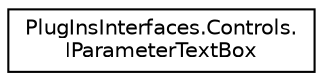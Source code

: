 digraph "Graphical Class Hierarchy"
{
  edge [fontname="Helvetica",fontsize="10",labelfontname="Helvetica",labelfontsize="10"];
  node [fontname="Helvetica",fontsize="10",shape=record];
  rankdir="LR";
  Node1 [label="PlugInsInterfaces.Controls.\lIParameterTextBox",height=0.2,width=0.4,color="black", fillcolor="white", style="filled",URL="$interface_plug_ins_interfaces_1_1_controls_1_1_i_parameter_text_box.html",tooltip="An IParameterTextBox represent the text box in which parameters are shown and can be modified ..."];
}
